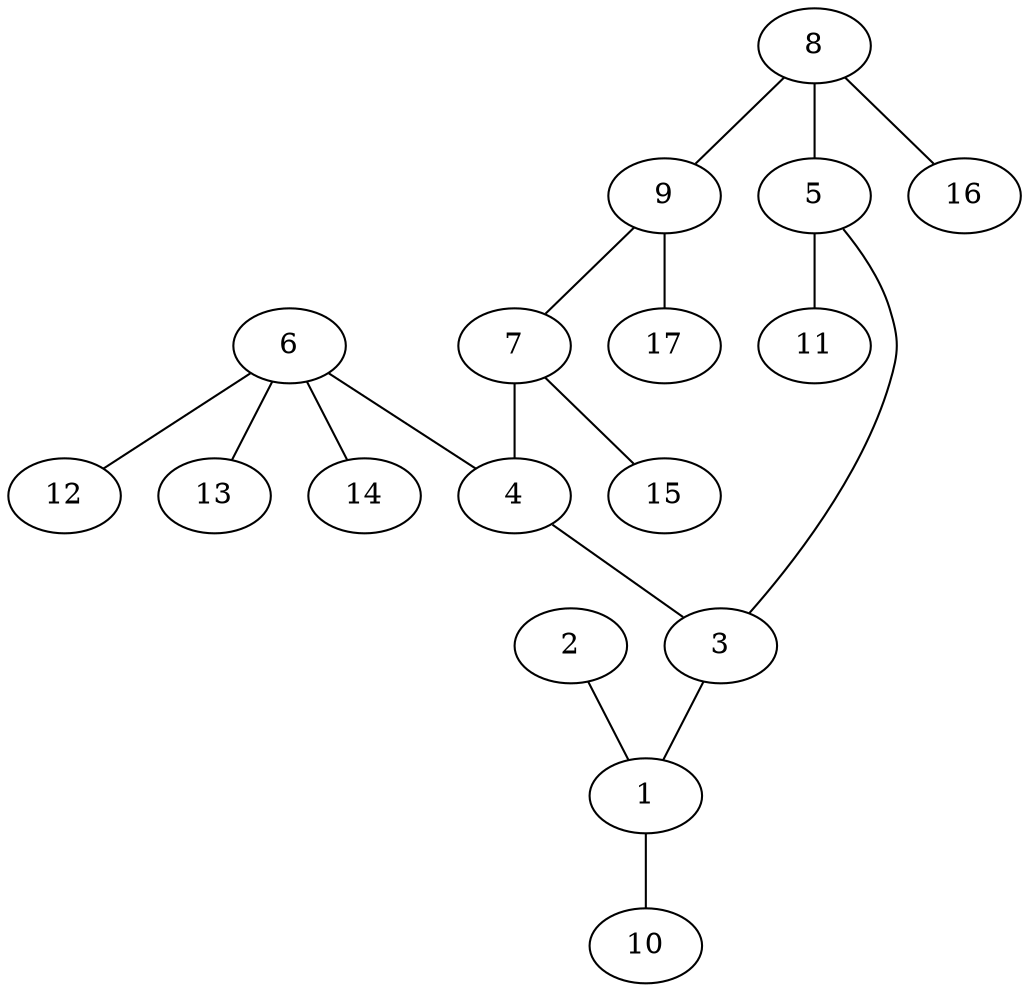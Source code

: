 graph molecule_343 {
	1	 [chem=C];
	10	 [chem=H];
	1 -- 10	 [valence=1];
	2	 [chem=O];
	2 -- 1	 [valence=2];
	3	 [chem=C];
	3 -- 1	 [valence=1];
	4	 [chem=C];
	4 -- 3	 [valence=2];
	5	 [chem=C];
	5 -- 3	 [valence=1];
	11	 [chem=H];
	5 -- 11	 [valence=1];
	6	 [chem=C];
	6 -- 4	 [valence=1];
	12	 [chem=H];
	6 -- 12	 [valence=1];
	13	 [chem=H];
	6 -- 13	 [valence=1];
	14	 [chem=H];
	6 -- 14	 [valence=1];
	7	 [chem=C];
	7 -- 4	 [valence=1];
	15	 [chem=H];
	7 -- 15	 [valence=1];
	8	 [chem=C];
	8 -- 5	 [valence=2];
	9	 [chem=C];
	8 -- 9	 [valence=1];
	16	 [chem=H];
	8 -- 16	 [valence=1];
	9 -- 7	 [valence=2];
	17	 [chem=H];
	9 -- 17	 [valence=1];
}
